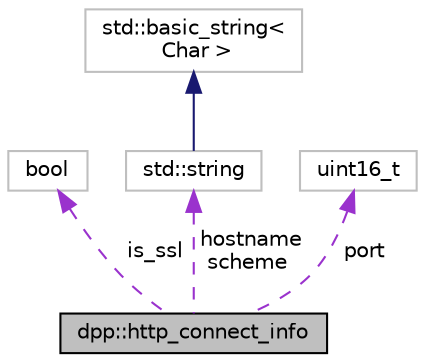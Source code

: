 digraph "dpp::http_connect_info"
{
 // INTERACTIVE_SVG=YES
 // LATEX_PDF_SIZE
  bgcolor="transparent";
  edge [fontname="Helvetica",fontsize="10",labelfontname="Helvetica",labelfontsize="10"];
  node [fontname="Helvetica",fontsize="10",shape=record];
  Node1 [label="dpp::http_connect_info",height=0.2,width=0.4,color="black", fillcolor="grey75", style="filled", fontcolor="black",tooltip="Represents a HTTP scheme, hostname and port split into parts for easy use in https_client."];
  Node2 -> Node1 [dir="back",color="darkorchid3",fontsize="10",style="dashed",label=" is_ssl" ,fontname="Helvetica"];
  Node2 [label="bool",height=0.2,width=0.4,color="grey75",tooltip=" "];
  Node3 -> Node1 [dir="back",color="darkorchid3",fontsize="10",style="dashed",label=" hostname\nscheme" ,fontname="Helvetica"];
  Node3 [label="std::string",height=0.2,width=0.4,color="grey75",tooltip=" "];
  Node4 -> Node3 [dir="back",color="midnightblue",fontsize="10",style="solid",fontname="Helvetica"];
  Node4 [label="std::basic_string\<\l Char \>",height=0.2,width=0.4,color="grey75",tooltip=" "];
  Node5 -> Node1 [dir="back",color="darkorchid3",fontsize="10",style="dashed",label=" port" ,fontname="Helvetica"];
  Node5 [label="uint16_t",height=0.2,width=0.4,color="grey75",tooltip=" "];
}

